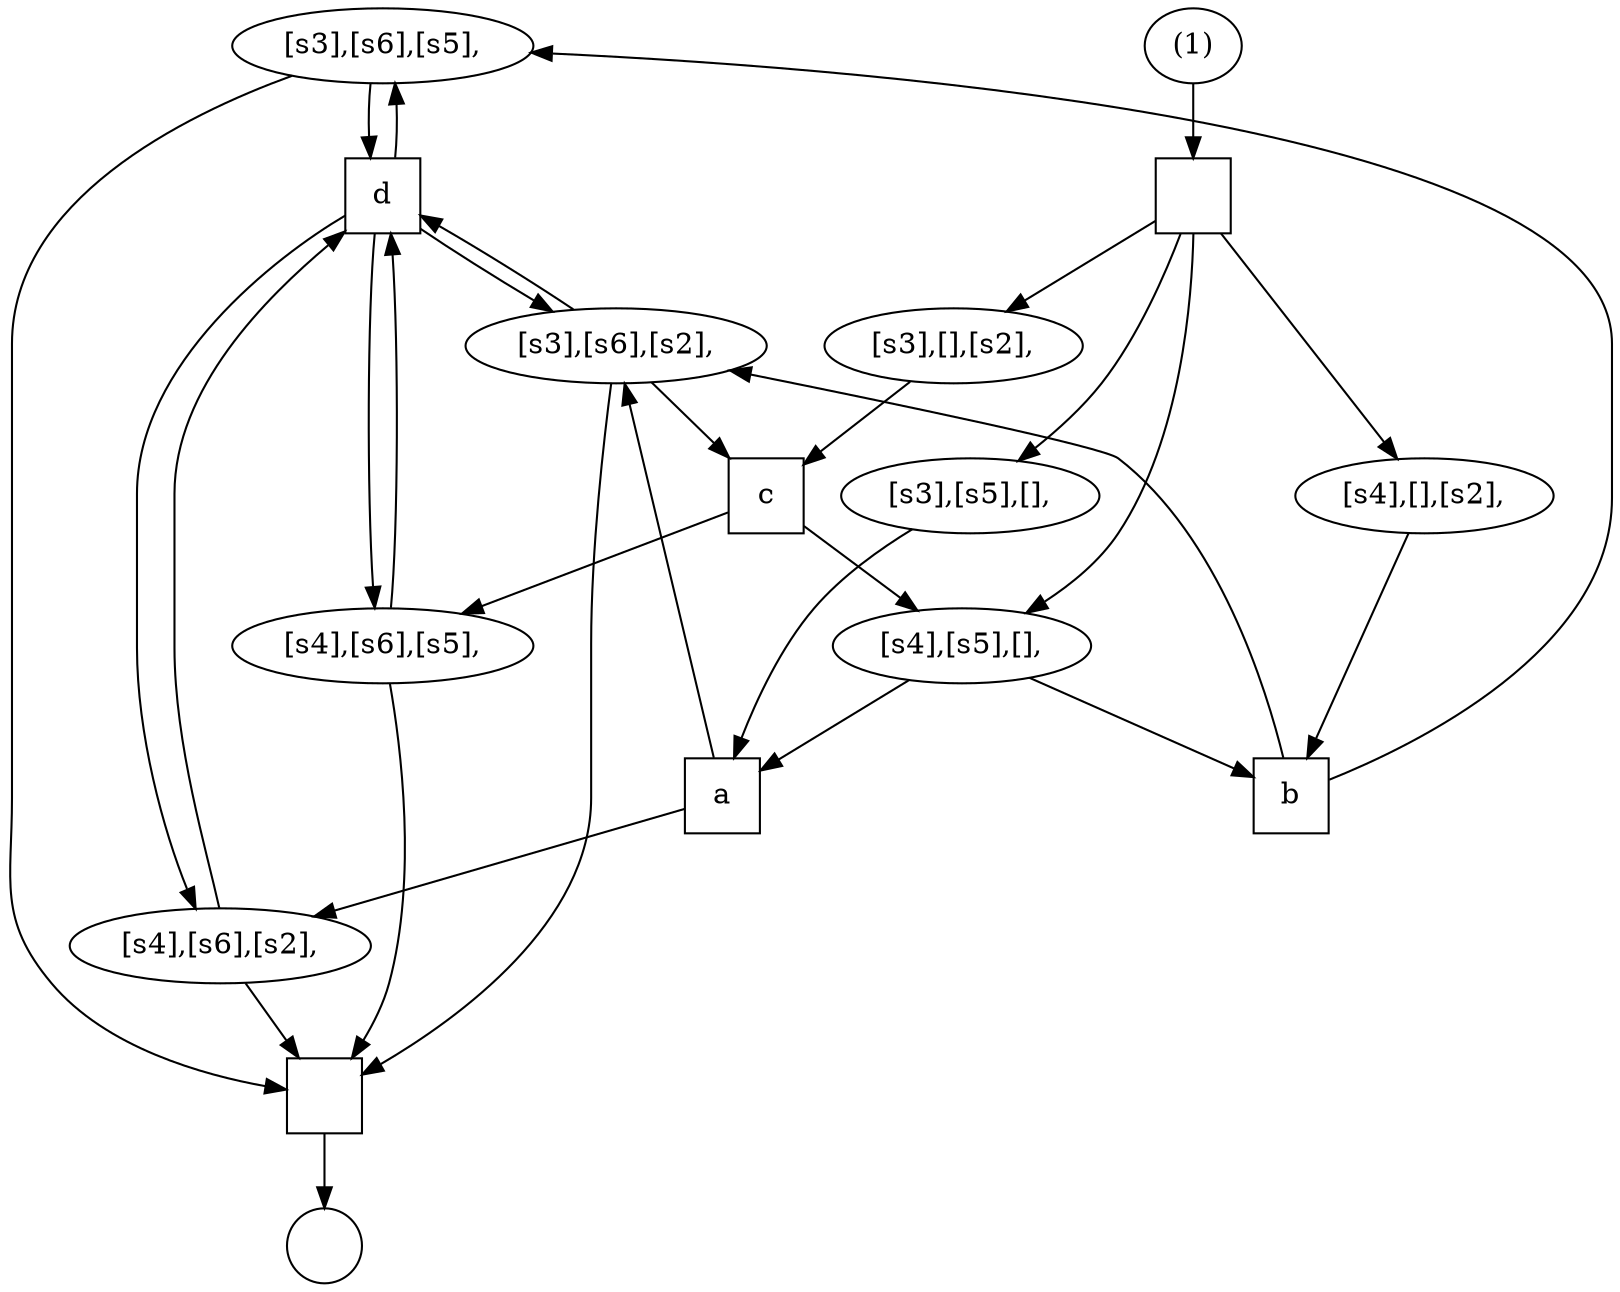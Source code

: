 digraph G {
    node [width=0.5];
x53a4270 [label="",shape=box]
x53a4d20 [label="a",shape=box]
x53a4150 [label="b",shape=box]
x53a5110 [label="c",shape=box]
x53a3df0 [label="[s3],[s6],[s5],"]
x53a4810 [label="[s3],[s6],[s2],"]
x53a4c00 [label="[s4],[s6],[s5],"]
x53a3e80 [label="[s4],[s6],[s2],"]
x53a45d0 [label="[s3],[s5],[],"]
x53a4300 [label="[s4],[s5],[],"]
x53a4660 [label="[s4],[],[s2],"]
x53a5500 [label="[s3],[],[s2],"]
x53a51a0 [label="d",shape=box]
x53a5590 [label=""]
x53a5620 [label="(1)"]
x53a5740 [label="",shape=box]
x53a3df0 -> x53a4270 
x53a4150 -> x53a3df0 
x53a4810 -> x53a4270 
x53a4d20 -> x53a4810 
x53a4150 -> x53a4810 
x53a4810 -> x53a5110 
x53a4c00 -> x53a4270 
x53a5110 -> x53a4c00 
x53a3e80 -> x53a4270 
x53a4d20 -> x53a3e80 
x53a45d0 -> x53a4d20 
x53a4300 -> x53a4d20 
x53a4300 -> x53a4150 
x53a5110 -> x53a4300 
x53a4660 -> x53a4150 
x53a5500 -> x53a5110 
x53a3df0 -> x53a51a0 
x53a51a0 -> x53a3df0 
x53a4810 -> x53a51a0 
x53a51a0 -> x53a4810 
x53a4c00 -> x53a51a0 
x53a51a0 -> x53a4c00 
x53a3e80 -> x53a51a0 
x53a51a0 -> x53a3e80 
x53a4270 -> x53a5590 
x53a5620 -> x53a5740 
x53a5740 -> x53a4300 
x53a5740 -> x53a45d0 
x53a5740 -> x53a4660 
x53a5740 -> x53a5500 
}
